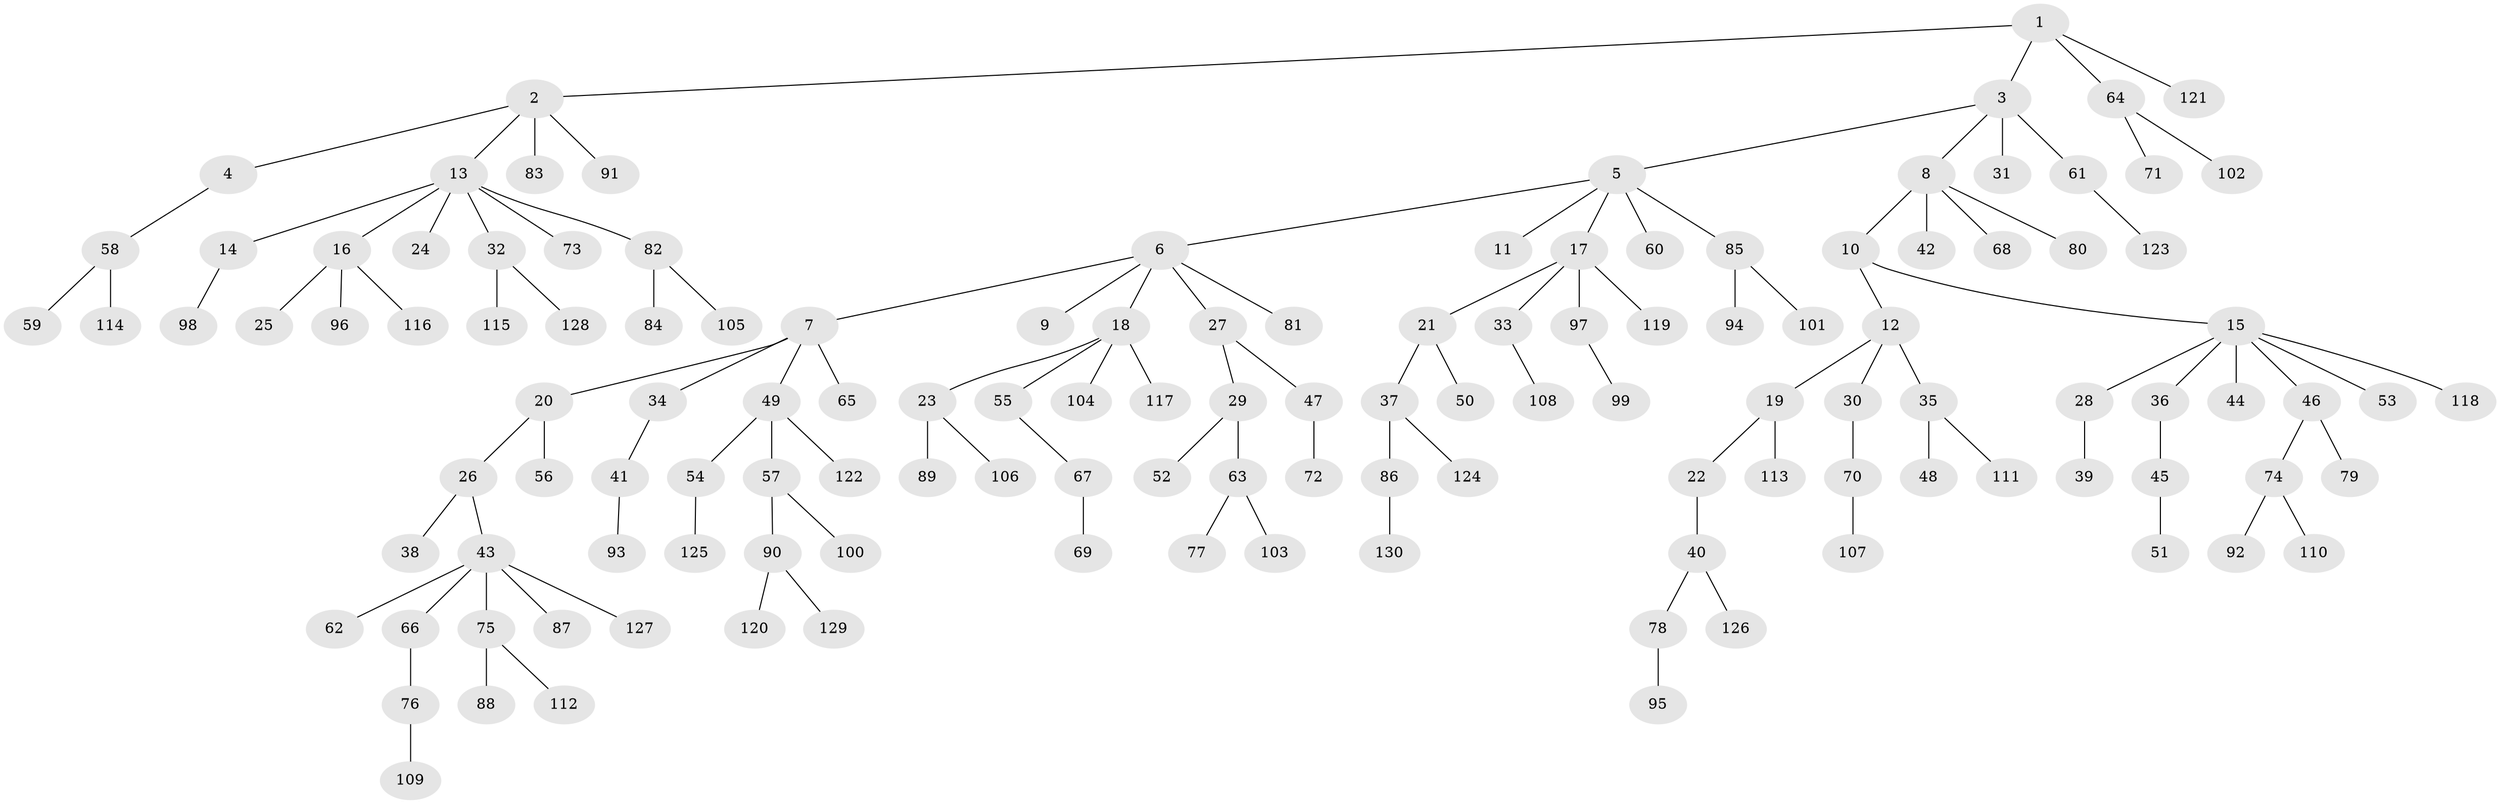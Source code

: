 // Generated by graph-tools (version 1.1) at 2025/02/03/09/25 03:02:16]
// undirected, 130 vertices, 129 edges
graph export_dot {
graph [start="1"]
  node [color=gray90,style=filled];
  1;
  2;
  3;
  4;
  5;
  6;
  7;
  8;
  9;
  10;
  11;
  12;
  13;
  14;
  15;
  16;
  17;
  18;
  19;
  20;
  21;
  22;
  23;
  24;
  25;
  26;
  27;
  28;
  29;
  30;
  31;
  32;
  33;
  34;
  35;
  36;
  37;
  38;
  39;
  40;
  41;
  42;
  43;
  44;
  45;
  46;
  47;
  48;
  49;
  50;
  51;
  52;
  53;
  54;
  55;
  56;
  57;
  58;
  59;
  60;
  61;
  62;
  63;
  64;
  65;
  66;
  67;
  68;
  69;
  70;
  71;
  72;
  73;
  74;
  75;
  76;
  77;
  78;
  79;
  80;
  81;
  82;
  83;
  84;
  85;
  86;
  87;
  88;
  89;
  90;
  91;
  92;
  93;
  94;
  95;
  96;
  97;
  98;
  99;
  100;
  101;
  102;
  103;
  104;
  105;
  106;
  107;
  108;
  109;
  110;
  111;
  112;
  113;
  114;
  115;
  116;
  117;
  118;
  119;
  120;
  121;
  122;
  123;
  124;
  125;
  126;
  127;
  128;
  129;
  130;
  1 -- 2;
  1 -- 3;
  1 -- 64;
  1 -- 121;
  2 -- 4;
  2 -- 13;
  2 -- 83;
  2 -- 91;
  3 -- 5;
  3 -- 8;
  3 -- 31;
  3 -- 61;
  4 -- 58;
  5 -- 6;
  5 -- 11;
  5 -- 17;
  5 -- 60;
  5 -- 85;
  6 -- 7;
  6 -- 9;
  6 -- 18;
  6 -- 27;
  6 -- 81;
  7 -- 20;
  7 -- 34;
  7 -- 49;
  7 -- 65;
  8 -- 10;
  8 -- 42;
  8 -- 68;
  8 -- 80;
  10 -- 12;
  10 -- 15;
  12 -- 19;
  12 -- 30;
  12 -- 35;
  13 -- 14;
  13 -- 16;
  13 -- 24;
  13 -- 32;
  13 -- 73;
  13 -- 82;
  14 -- 98;
  15 -- 28;
  15 -- 36;
  15 -- 44;
  15 -- 46;
  15 -- 53;
  15 -- 118;
  16 -- 25;
  16 -- 96;
  16 -- 116;
  17 -- 21;
  17 -- 33;
  17 -- 97;
  17 -- 119;
  18 -- 23;
  18 -- 55;
  18 -- 104;
  18 -- 117;
  19 -- 22;
  19 -- 113;
  20 -- 26;
  20 -- 56;
  21 -- 37;
  21 -- 50;
  22 -- 40;
  23 -- 89;
  23 -- 106;
  26 -- 38;
  26 -- 43;
  27 -- 29;
  27 -- 47;
  28 -- 39;
  29 -- 52;
  29 -- 63;
  30 -- 70;
  32 -- 115;
  32 -- 128;
  33 -- 108;
  34 -- 41;
  35 -- 48;
  35 -- 111;
  36 -- 45;
  37 -- 86;
  37 -- 124;
  40 -- 78;
  40 -- 126;
  41 -- 93;
  43 -- 62;
  43 -- 66;
  43 -- 75;
  43 -- 87;
  43 -- 127;
  45 -- 51;
  46 -- 74;
  46 -- 79;
  47 -- 72;
  49 -- 54;
  49 -- 57;
  49 -- 122;
  54 -- 125;
  55 -- 67;
  57 -- 90;
  57 -- 100;
  58 -- 59;
  58 -- 114;
  61 -- 123;
  63 -- 77;
  63 -- 103;
  64 -- 71;
  64 -- 102;
  66 -- 76;
  67 -- 69;
  70 -- 107;
  74 -- 92;
  74 -- 110;
  75 -- 88;
  75 -- 112;
  76 -- 109;
  78 -- 95;
  82 -- 84;
  82 -- 105;
  85 -- 94;
  85 -- 101;
  86 -- 130;
  90 -- 120;
  90 -- 129;
  97 -- 99;
}
